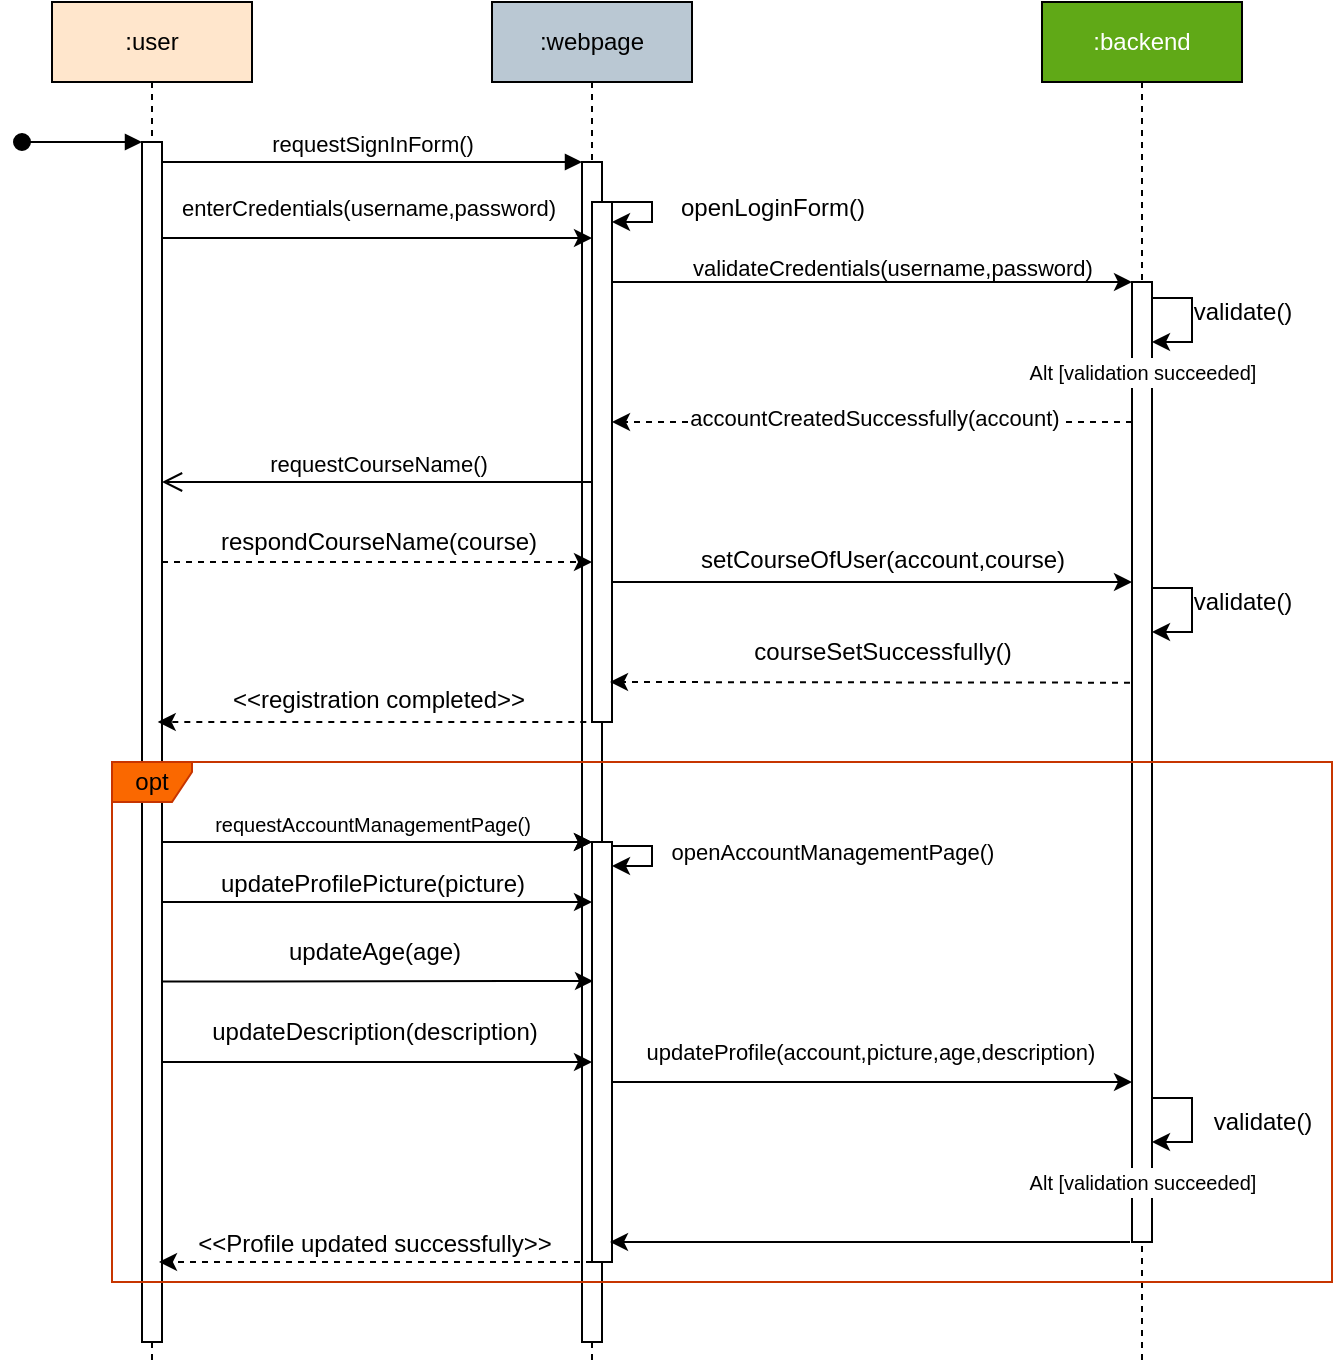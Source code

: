 <mxfile version="22.1.11" type="github">
  <diagram name="Page-1" id="2YBvvXClWsGukQMizWep">
    <mxGraphModel dx="1434" dy="754" grid="1" gridSize="10" guides="1" tooltips="1" connect="1" arrows="1" fold="1" page="1" pageScale="1" pageWidth="850" pageHeight="1100" math="0" shadow="0">
      <root>
        <mxCell id="0" />
        <mxCell id="1" parent="0" />
        <mxCell id="aM9ryv3xv72pqoxQDRHE-1" value=":user" style="shape=umlLifeline;perimeter=lifelinePerimeter;whiteSpace=wrap;html=1;container=0;dropTarget=0;collapsible=0;recursiveResize=0;outlineConnect=0;portConstraint=eastwest;newEdgeStyle={&quot;edgeStyle&quot;:&quot;elbowEdgeStyle&quot;,&quot;elbow&quot;:&quot;vertical&quot;,&quot;curved&quot;:0,&quot;rounded&quot;:0};fillColor=#ffe6cc;strokeColor=#000000;" parent="1" vertex="1">
          <mxGeometry x="40" y="40" width="100" height="680" as="geometry" />
        </mxCell>
        <mxCell id="aM9ryv3xv72pqoxQDRHE-2" value="" style="html=1;points=[];perimeter=orthogonalPerimeter;outlineConnect=0;targetShapes=umlLifeline;portConstraint=eastwest;newEdgeStyle={&quot;edgeStyle&quot;:&quot;elbowEdgeStyle&quot;,&quot;elbow&quot;:&quot;vertical&quot;,&quot;curved&quot;:0,&quot;rounded&quot;:0};" parent="aM9ryv3xv72pqoxQDRHE-1" vertex="1">
          <mxGeometry x="45" y="70" width="10" height="600" as="geometry" />
        </mxCell>
        <mxCell id="aM9ryv3xv72pqoxQDRHE-3" value="" style="html=1;verticalAlign=bottom;startArrow=oval;endArrow=block;startSize=8;edgeStyle=elbowEdgeStyle;elbow=vertical;curved=0;rounded=0;" parent="aM9ryv3xv72pqoxQDRHE-1" target="aM9ryv3xv72pqoxQDRHE-2" edge="1">
          <mxGeometry relative="1" as="geometry">
            <mxPoint x="-15" y="70" as="sourcePoint" />
          </mxGeometry>
        </mxCell>
        <mxCell id="aM9ryv3xv72pqoxQDRHE-5" value=":webpage" style="shape=umlLifeline;perimeter=lifelinePerimeter;whiteSpace=wrap;html=1;container=0;dropTarget=0;collapsible=0;recursiveResize=0;outlineConnect=0;portConstraint=eastwest;newEdgeStyle={&quot;edgeStyle&quot;:&quot;elbowEdgeStyle&quot;,&quot;elbow&quot;:&quot;vertical&quot;,&quot;curved&quot;:0,&quot;rounded&quot;:0};fillColor=#bac8d3;strokeColor=#000000;" parent="1" vertex="1">
          <mxGeometry x="260" y="40" width="100" height="680" as="geometry" />
        </mxCell>
        <mxCell id="aM9ryv3xv72pqoxQDRHE-6" value="" style="html=1;points=[];perimeter=orthogonalPerimeter;outlineConnect=0;targetShapes=umlLifeline;portConstraint=eastwest;newEdgeStyle={&quot;edgeStyle&quot;:&quot;elbowEdgeStyle&quot;,&quot;elbow&quot;:&quot;vertical&quot;,&quot;curved&quot;:0,&quot;rounded&quot;:0};" parent="aM9ryv3xv72pqoxQDRHE-5" vertex="1">
          <mxGeometry x="45" y="80" width="10" height="590" as="geometry" />
        </mxCell>
        <mxCell id="aM9ryv3xv72pqoxQDRHE-4" value="" style="html=1;points=[];perimeter=orthogonalPerimeter;outlineConnect=0;targetShapes=umlLifeline;portConstraint=eastwest;newEdgeStyle={&quot;edgeStyle&quot;:&quot;elbowEdgeStyle&quot;,&quot;elbow&quot;:&quot;vertical&quot;,&quot;curved&quot;:0,&quot;rounded&quot;:0};" parent="aM9ryv3xv72pqoxQDRHE-5" vertex="1">
          <mxGeometry x="50" y="100" width="10" height="260" as="geometry" />
        </mxCell>
        <mxCell id="15LjLsDy3cYjAC-HrqB1-10" value="" style="endArrow=classic;html=1;rounded=0;" edge="1" parent="aM9ryv3xv72pqoxQDRHE-5" target="aM9ryv3xv72pqoxQDRHE-4">
          <mxGeometry width="50" height="50" relative="1" as="geometry">
            <mxPoint x="70" y="100" as="sourcePoint" />
            <mxPoint x="110" y="100" as="targetPoint" />
            <Array as="points">
              <mxPoint x="60" y="100" />
              <mxPoint x="70" y="100" />
              <mxPoint x="80" y="100" />
              <mxPoint x="80" y="110" />
              <mxPoint x="70" y="110" />
            </Array>
          </mxGeometry>
        </mxCell>
        <mxCell id="15LjLsDy3cYjAC-HrqB1-38" value="" style="html=1;points=[];perimeter=orthogonalPerimeter;outlineConnect=0;targetShapes=umlLifeline;portConstraint=eastwest;newEdgeStyle={&quot;edgeStyle&quot;:&quot;elbowEdgeStyle&quot;,&quot;elbow&quot;:&quot;vertical&quot;,&quot;curved&quot;:0,&quot;rounded&quot;:0};" vertex="1" parent="aM9ryv3xv72pqoxQDRHE-5">
          <mxGeometry x="50" y="420" width="10" height="210" as="geometry" />
        </mxCell>
        <mxCell id="aM9ryv3xv72pqoxQDRHE-7" value="requestSignInForm()" style="html=1;verticalAlign=bottom;endArrow=block;edgeStyle=elbowEdgeStyle;elbow=vertical;curved=0;rounded=0;" parent="1" source="aM9ryv3xv72pqoxQDRHE-2" target="aM9ryv3xv72pqoxQDRHE-6" edge="1">
          <mxGeometry relative="1" as="geometry">
            <mxPoint x="195" y="130" as="sourcePoint" />
            <Array as="points">
              <mxPoint x="180" y="120" />
            </Array>
          </mxGeometry>
        </mxCell>
        <mxCell id="aM9ryv3xv72pqoxQDRHE-8" value="requestCourseName()" style="html=1;verticalAlign=bottom;endArrow=open;endSize=8;edgeStyle=elbowEdgeStyle;elbow=vertical;curved=0;rounded=0;" parent="1" source="aM9ryv3xv72pqoxQDRHE-4" target="aM9ryv3xv72pqoxQDRHE-2" edge="1">
          <mxGeometry x="-0.002" relative="1" as="geometry">
            <mxPoint x="195" y="205" as="targetPoint" />
            <Array as="points">
              <mxPoint x="190" y="280" />
            </Array>
            <mxPoint as="offset" />
          </mxGeometry>
        </mxCell>
        <mxCell id="15LjLsDy3cYjAC-HrqB1-1" value=":backend" style="shape=umlLifeline;perimeter=lifelinePerimeter;whiteSpace=wrap;html=1;container=0;dropTarget=0;collapsible=0;recursiveResize=0;outlineConnect=0;portConstraint=eastwest;newEdgeStyle={&quot;edgeStyle&quot;:&quot;elbowEdgeStyle&quot;,&quot;elbow&quot;:&quot;vertical&quot;,&quot;curved&quot;:0,&quot;rounded&quot;:0};fillColor=#60a917;strokeColor=#000000;fontColor=#ffffff;" vertex="1" parent="1">
          <mxGeometry x="535" y="40" width="100" height="680" as="geometry" />
        </mxCell>
        <mxCell id="15LjLsDy3cYjAC-HrqB1-2" value="" style="html=1;points=[];perimeter=orthogonalPerimeter;outlineConnect=0;targetShapes=umlLifeline;portConstraint=eastwest;newEdgeStyle={&quot;edgeStyle&quot;:&quot;elbowEdgeStyle&quot;,&quot;elbow&quot;:&quot;vertical&quot;,&quot;curved&quot;:0,&quot;rounded&quot;:0};" vertex="1" parent="15LjLsDy3cYjAC-HrqB1-1">
          <mxGeometry x="45" y="140" width="10" height="480" as="geometry" />
        </mxCell>
        <mxCell id="15LjLsDy3cYjAC-HrqB1-11" value="openLoginForm()" style="text;html=1;align=center;verticalAlign=middle;resizable=0;points=[];autosize=1;strokeColor=none;fillColor=none;" vertex="1" parent="1">
          <mxGeometry x="340" y="128" width="120" height="30" as="geometry" />
        </mxCell>
        <mxCell id="15LjLsDy3cYjAC-HrqB1-12" style="edgeStyle=elbowEdgeStyle;rounded=0;orthogonalLoop=1;jettySize=auto;html=1;elbow=vertical;curved=0;" edge="1" parent="1" target="aM9ryv3xv72pqoxQDRHE-4">
          <mxGeometry relative="1" as="geometry">
            <mxPoint x="95" y="158" as="sourcePoint" />
            <mxPoint x="270" y="158" as="targetPoint" />
          </mxGeometry>
        </mxCell>
        <mxCell id="15LjLsDy3cYjAC-HrqB1-13" value="enterCredentials(username,password)" style="edgeLabel;html=1;align=center;verticalAlign=middle;resizable=0;points=[];" vertex="1" connectable="0" parent="15LjLsDy3cYjAC-HrqB1-12">
          <mxGeometry x="-0.15" y="-1" relative="1" as="geometry">
            <mxPoint x="11" y="-16" as="offset" />
          </mxGeometry>
        </mxCell>
        <mxCell id="15LjLsDy3cYjAC-HrqB1-17" value="" style="edgeStyle=elbowEdgeStyle;rounded=0;orthogonalLoop=1;jettySize=auto;html=1;elbow=vertical;curved=0;" edge="1" parent="1">
          <mxGeometry relative="1" as="geometry">
            <mxPoint x="320" y="180.003" as="sourcePoint" />
            <mxPoint x="580" y="180.048" as="targetPoint" />
          </mxGeometry>
        </mxCell>
        <mxCell id="15LjLsDy3cYjAC-HrqB1-15" value="validateCredentials(username,password)" style="text;html=1;align=center;verticalAlign=middle;resizable=0;points=[];autosize=1;strokeColor=none;fillColor=none;fontSize=11;" vertex="1" parent="1">
          <mxGeometry x="350" y="158" width="220" height="30" as="geometry" />
        </mxCell>
        <mxCell id="15LjLsDy3cYjAC-HrqB1-20" value="" style="endArrow=classic;html=1;rounded=0;" edge="1" parent="1" target="15LjLsDy3cYjAC-HrqB1-2">
          <mxGeometry width="50" height="50" relative="1" as="geometry">
            <mxPoint x="600" y="188" as="sourcePoint" />
            <mxPoint x="590" y="198" as="targetPoint" />
            <Array as="points">
              <mxPoint x="590" y="188" />
              <mxPoint x="610" y="188" />
              <mxPoint x="610" y="198" />
              <mxPoint x="610" y="210" />
            </Array>
          </mxGeometry>
        </mxCell>
        <mxCell id="15LjLsDy3cYjAC-HrqB1-21" value="validate()" style="text;html=1;align=center;verticalAlign=middle;resizable=0;points=[];autosize=1;strokeColor=none;fillColor=none;" vertex="1" parent="1">
          <mxGeometry x="600" y="180" width="70" height="30" as="geometry" />
        </mxCell>
        <mxCell id="15LjLsDy3cYjAC-HrqB1-22" style="edgeStyle=elbowEdgeStyle;rounded=0;orthogonalLoop=1;jettySize=auto;html=1;elbow=vertical;curved=0;dashed=1;" edge="1" parent="1">
          <mxGeometry relative="1" as="geometry">
            <mxPoint x="580" y="250" as="sourcePoint" />
            <mxPoint x="320" y="250" as="targetPoint" />
          </mxGeometry>
        </mxCell>
        <mxCell id="15LjLsDy3cYjAC-HrqB1-24" value="accountCreatedSuccessfully(account)" style="edgeLabel;html=1;align=center;verticalAlign=middle;resizable=0;points=[];" vertex="1" connectable="0" parent="15LjLsDy3cYjAC-HrqB1-22">
          <mxGeometry x="0.056" y="3" relative="1" as="geometry">
            <mxPoint x="8" y="-5" as="offset" />
          </mxGeometry>
        </mxCell>
        <mxCell id="15LjLsDy3cYjAC-HrqB1-23" value="&lt;font style=&quot;font-size: 10px;&quot;&gt;Alt [validation succeeded]&lt;/font&gt;" style="text;html=1;align=center;verticalAlign=middle;resizable=0;points=[];autosize=1;strokeColor=none;fillColor=none;labelBackgroundColor=default;" vertex="1" parent="1">
          <mxGeometry x="510" y="210" width="150" height="30" as="geometry" />
        </mxCell>
        <mxCell id="15LjLsDy3cYjAC-HrqB1-25" style="edgeStyle=elbowEdgeStyle;rounded=0;orthogonalLoop=1;jettySize=auto;html=1;elbow=horizontal;curved=0;dashed=1;" edge="1" parent="1">
          <mxGeometry relative="1" as="geometry">
            <mxPoint x="95" y="319.998" as="sourcePoint" />
            <mxPoint x="310" y="319.998" as="targetPoint" />
          </mxGeometry>
        </mxCell>
        <mxCell id="15LjLsDy3cYjAC-HrqB1-26" value="respondCourseName(course)" style="text;html=1;align=center;verticalAlign=middle;resizable=0;points=[];autosize=1;strokeColor=none;fillColor=none;" vertex="1" parent="1">
          <mxGeometry x="108" y="295" width="190" height="30" as="geometry" />
        </mxCell>
        <mxCell id="15LjLsDy3cYjAC-HrqB1-27" style="edgeStyle=elbowEdgeStyle;rounded=0;orthogonalLoop=1;jettySize=auto;html=1;elbow=vertical;curved=0;" edge="1" parent="1">
          <mxGeometry relative="1" as="geometry">
            <mxPoint x="320" y="329.998" as="sourcePoint" />
            <mxPoint x="580.0" y="329.998" as="targetPoint" />
          </mxGeometry>
        </mxCell>
        <mxCell id="15LjLsDy3cYjAC-HrqB1-28" value="setCourseOfUser(account,course)" style="text;html=1;align=center;verticalAlign=middle;resizable=0;points=[];autosize=1;strokeColor=none;fillColor=none;" vertex="1" parent="1">
          <mxGeometry x="350" y="304" width="210" height="30" as="geometry" />
        </mxCell>
        <mxCell id="15LjLsDy3cYjAC-HrqB1-29" value="" style="endArrow=classic;html=1;rounded=0;" edge="1" parent="1">
          <mxGeometry width="50" height="50" relative="1" as="geometry">
            <mxPoint x="600" y="333" as="sourcePoint" />
            <mxPoint x="590" y="355" as="targetPoint" />
            <Array as="points">
              <mxPoint x="590" y="333" />
              <mxPoint x="610" y="333" />
              <mxPoint x="610" y="343" />
              <mxPoint x="610" y="355" />
            </Array>
          </mxGeometry>
        </mxCell>
        <mxCell id="15LjLsDy3cYjAC-HrqB1-30" value="validate()" style="text;html=1;align=center;verticalAlign=middle;resizable=0;points=[];autosize=1;strokeColor=none;fillColor=none;" vertex="1" parent="1">
          <mxGeometry x="600" y="325" width="70" height="30" as="geometry" />
        </mxCell>
        <mxCell id="15LjLsDy3cYjAC-HrqB1-33" style="edgeStyle=elbowEdgeStyle;rounded=0;orthogonalLoop=1;jettySize=auto;html=1;elbow=vertical;curved=0;dashed=1;" edge="1" parent="1">
          <mxGeometry relative="1" as="geometry">
            <mxPoint x="579.0" y="380.345" as="sourcePoint" />
            <mxPoint x="319" y="380" as="targetPoint" />
          </mxGeometry>
        </mxCell>
        <mxCell id="15LjLsDy3cYjAC-HrqB1-34" value="courseSetSuccessfully()" style="text;html=1;align=center;verticalAlign=middle;resizable=0;points=[];autosize=1;strokeColor=none;fillColor=none;" vertex="1" parent="1">
          <mxGeometry x="375" y="350" width="160" height="30" as="geometry" />
        </mxCell>
        <mxCell id="15LjLsDy3cYjAC-HrqB1-36" style="edgeStyle=elbowEdgeStyle;rounded=0;orthogonalLoop=1;jettySize=auto;html=1;elbow=vertical;curved=0;dashed=1;" edge="1" parent="1">
          <mxGeometry relative="1" as="geometry">
            <mxPoint x="313.15" y="400.0" as="sourcePoint" />
            <mxPoint x="92.85" y="400.0" as="targetPoint" />
          </mxGeometry>
        </mxCell>
        <mxCell id="15LjLsDy3cYjAC-HrqB1-37" value="&amp;lt;&amp;lt;registration completed&amp;gt;&amp;gt;" style="text;html=1;align=center;verticalAlign=middle;resizable=0;points=[];autosize=1;strokeColor=none;fillColor=none;" vertex="1" parent="1">
          <mxGeometry x="118" y="374" width="170" height="30" as="geometry" />
        </mxCell>
        <mxCell id="15LjLsDy3cYjAC-HrqB1-39" style="edgeStyle=elbowEdgeStyle;rounded=0;orthogonalLoop=1;jettySize=auto;html=1;elbow=vertical;curved=0;" edge="1" parent="1" source="aM9ryv3xv72pqoxQDRHE-2" target="15LjLsDy3cYjAC-HrqB1-38">
          <mxGeometry relative="1" as="geometry">
            <Array as="points">
              <mxPoint x="220" y="460" />
            </Array>
          </mxGeometry>
        </mxCell>
        <mxCell id="15LjLsDy3cYjAC-HrqB1-40" value="requestAccountManagementPage()" style="text;html=1;align=center;verticalAlign=middle;resizable=0;points=[];autosize=1;strokeColor=none;fillColor=none;fontSize=10;" vertex="1" parent="1">
          <mxGeometry x="105" y="436" width="190" height="30" as="geometry" />
        </mxCell>
        <mxCell id="15LjLsDy3cYjAC-HrqB1-41" value="" style="endArrow=classic;html=1;rounded=0;" edge="1" parent="1">
          <mxGeometry width="50" height="50" relative="1" as="geometry">
            <mxPoint x="330" y="462" as="sourcePoint" />
            <mxPoint x="320" y="472" as="targetPoint" />
            <Array as="points">
              <mxPoint x="320" y="462" />
              <mxPoint x="330" y="462" />
              <mxPoint x="340" y="462" />
              <mxPoint x="340" y="472" />
              <mxPoint x="330" y="472" />
            </Array>
          </mxGeometry>
        </mxCell>
        <mxCell id="15LjLsDy3cYjAC-HrqB1-42" value="&lt;font style=&quot;font-size: 11px;&quot;&gt;openAccountManagementPage()&lt;/font&gt;" style="text;html=1;align=center;verticalAlign=middle;resizable=0;points=[];autosize=1;strokeColor=none;fillColor=none;" vertex="1" parent="1">
          <mxGeometry x="340" y="450" width="180" height="30" as="geometry" />
        </mxCell>
        <mxCell id="15LjLsDy3cYjAC-HrqB1-44" value="opt" style="shape=umlFrame;whiteSpace=wrap;html=1;pointerEvents=0;recursiveResize=0;container=1;collapsible=0;width=40;height=20;fillColor=#fa6800;fontColor=#000000;strokeColor=#C73500;" vertex="1" parent="1">
          <mxGeometry x="70" y="420" width="610" height="260" as="geometry" />
        </mxCell>
        <mxCell id="15LjLsDy3cYjAC-HrqB1-47" value="updateProfilePicture(picture)" style="text;html=1;align=center;verticalAlign=middle;resizable=0;points=[];autosize=1;strokeColor=none;fillColor=none;" vertex="1" parent="15LjLsDy3cYjAC-HrqB1-44">
          <mxGeometry x="40" y="46" width="180" height="30" as="geometry" />
        </mxCell>
        <mxCell id="15LjLsDy3cYjAC-HrqB1-48" style="edgeStyle=elbowEdgeStyle;rounded=0;orthogonalLoop=1;jettySize=auto;html=1;elbow=vertical;curved=0;" edge="1" parent="15LjLsDy3cYjAC-HrqB1-44">
          <mxGeometry relative="1" as="geometry">
            <mxPoint x="25.5" y="109.739" as="sourcePoint" />
            <mxPoint x="240.5" y="109.739" as="targetPoint" />
          </mxGeometry>
        </mxCell>
        <mxCell id="15LjLsDy3cYjAC-HrqB1-49" value="updateAge(age)" style="text;html=1;align=center;verticalAlign=middle;resizable=0;points=[];autosize=1;strokeColor=none;fillColor=none;" vertex="1" parent="15LjLsDy3cYjAC-HrqB1-44">
          <mxGeometry x="76" y="80" width="110" height="30" as="geometry" />
        </mxCell>
        <mxCell id="15LjLsDy3cYjAC-HrqB1-51" style="edgeStyle=elbowEdgeStyle;rounded=0;orthogonalLoop=1;jettySize=auto;html=1;elbow=vertical;curved=0;" edge="1" parent="15LjLsDy3cYjAC-HrqB1-44">
          <mxGeometry relative="1" as="geometry">
            <mxPoint x="25" y="149.999" as="sourcePoint" />
            <mxPoint x="240" y="149.999" as="targetPoint" />
          </mxGeometry>
        </mxCell>
        <mxCell id="15LjLsDy3cYjAC-HrqB1-52" value="updateDescription(description)" style="text;html=1;align=center;verticalAlign=middle;resizable=0;points=[];autosize=1;strokeColor=none;fillColor=none;" vertex="1" parent="15LjLsDy3cYjAC-HrqB1-44">
          <mxGeometry x="36" y="120" width="190" height="30" as="geometry" />
        </mxCell>
        <mxCell id="15LjLsDy3cYjAC-HrqB1-53" style="edgeStyle=elbowEdgeStyle;rounded=0;orthogonalLoop=1;jettySize=auto;html=1;elbow=vertical;curved=0;" edge="1" parent="15LjLsDy3cYjAC-HrqB1-44">
          <mxGeometry relative="1" as="geometry">
            <mxPoint x="250" y="159.997" as="sourcePoint" />
            <mxPoint x="510" y="159.997" as="targetPoint" />
          </mxGeometry>
        </mxCell>
        <mxCell id="15LjLsDy3cYjAC-HrqB1-55" value="" style="endArrow=classic;html=1;rounded=0;" edge="1" parent="15LjLsDy3cYjAC-HrqB1-44">
          <mxGeometry width="50" height="50" relative="1" as="geometry">
            <mxPoint x="530" y="168" as="sourcePoint" />
            <mxPoint x="520" y="190" as="targetPoint" />
            <Array as="points">
              <mxPoint x="520" y="168" />
              <mxPoint x="540" y="168" />
              <mxPoint x="540" y="178" />
              <mxPoint x="540" y="190" />
            </Array>
          </mxGeometry>
        </mxCell>
        <mxCell id="15LjLsDy3cYjAC-HrqB1-56" value="validate()" style="text;html=1;align=center;verticalAlign=middle;resizable=0;points=[];autosize=1;strokeColor=none;fillColor=none;" vertex="1" parent="15LjLsDy3cYjAC-HrqB1-44">
          <mxGeometry x="540" y="165" width="70" height="30" as="geometry" />
        </mxCell>
        <mxCell id="15LjLsDy3cYjAC-HrqB1-57" value="&lt;font style=&quot;font-size: 10px;&quot;&gt;Alt [validation succeeded]&lt;/font&gt;" style="text;html=1;align=center;verticalAlign=middle;resizable=0;points=[];autosize=1;strokeColor=none;fillColor=none;labelBackgroundColor=default;" vertex="1" parent="15LjLsDy3cYjAC-HrqB1-44">
          <mxGeometry x="440" y="195" width="150" height="30" as="geometry" />
        </mxCell>
        <mxCell id="15LjLsDy3cYjAC-HrqB1-59" style="edgeStyle=elbowEdgeStyle;rounded=0;orthogonalLoop=1;jettySize=auto;html=1;elbow=vertical;curved=0;" edge="1" parent="15LjLsDy3cYjAC-HrqB1-44">
          <mxGeometry relative="1" as="geometry">
            <mxPoint x="509.0" y="240" as="sourcePoint" />
            <mxPoint x="249" y="240" as="targetPoint" />
          </mxGeometry>
        </mxCell>
        <mxCell id="15LjLsDy3cYjAC-HrqB1-54" value="&lt;font style=&quot;font-size: 11px;&quot;&gt;updateProfile(account,picture,age,description)&lt;/font&gt;" style="text;html=1;align=center;verticalAlign=middle;resizable=0;points=[];autosize=1;strokeColor=none;fillColor=none;" vertex="1" parent="15LjLsDy3cYjAC-HrqB1-44">
          <mxGeometry x="254" y="130" width="250" height="30" as="geometry" />
        </mxCell>
        <mxCell id="15LjLsDy3cYjAC-HrqB1-60" style="edgeStyle=elbowEdgeStyle;rounded=0;orthogonalLoop=1;jettySize=auto;html=1;elbow=vertical;curved=0;dashed=1;" edge="1" parent="15LjLsDy3cYjAC-HrqB1-44" source="15LjLsDy3cYjAC-HrqB1-38">
          <mxGeometry relative="1" as="geometry">
            <mxPoint x="238.5" y="250.0" as="sourcePoint" />
            <mxPoint x="23.5" y="250.0" as="targetPoint" />
          </mxGeometry>
        </mxCell>
        <mxCell id="15LjLsDy3cYjAC-HrqB1-46" style="edgeStyle=elbowEdgeStyle;rounded=0;orthogonalLoop=1;jettySize=auto;html=1;elbow=vertical;curved=0;" edge="1" parent="1" source="aM9ryv3xv72pqoxQDRHE-2" target="15LjLsDy3cYjAC-HrqB1-38">
          <mxGeometry relative="1" as="geometry">
            <Array as="points">
              <mxPoint x="210" y="490" />
            </Array>
          </mxGeometry>
        </mxCell>
        <mxCell id="15LjLsDy3cYjAC-HrqB1-50" style="edgeStyle=elbowEdgeStyle;rounded=0;orthogonalLoop=1;jettySize=auto;html=1;elbow=vertical;curved=0;" edge="1" parent="1" source="aM9ryv3xv72pqoxQDRHE-2" target="15LjLsDy3cYjAC-HrqB1-38">
          <mxGeometry relative="1" as="geometry">
            <mxPoint x="93.5" y="560.079" as="sourcePoint" />
            <mxPoint x="308.5" y="560.079" as="targetPoint" />
            <Array as="points">
              <mxPoint x="320" y="560" />
            </Array>
          </mxGeometry>
        </mxCell>
        <mxCell id="15LjLsDy3cYjAC-HrqB1-61" value="&amp;lt;&amp;lt;Profile updated successfully&amp;gt;&amp;gt;" style="text;html=1;align=center;verticalAlign=middle;resizable=0;points=[];autosize=1;strokeColor=none;fillColor=none;" vertex="1" parent="1">
          <mxGeometry x="96" y="646" width="210" height="30" as="geometry" />
        </mxCell>
      </root>
    </mxGraphModel>
  </diagram>
</mxfile>
